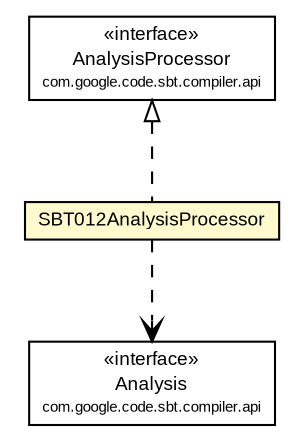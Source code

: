 #!/usr/local/bin/dot
#
# Class diagram 
# Generated by UMLGraph version R5_6-24-gf6e263 (http://www.umlgraph.org/)
#

digraph G {
	edge [fontname="arial",fontsize=10,labelfontname="arial",labelfontsize=10];
	node [fontname="arial",fontsize=10,shape=plaintext];
	nodesep=0.25;
	ranksep=0.5;
	// com.google.code.sbt.compiler.sbt012.SBT012AnalysisProcessor
	c31 [label=<<table title="com.google.code.sbt.compiler.sbt012.SBT012AnalysisProcessor" border="0" cellborder="1" cellspacing="0" cellpadding="2" port="p" bgcolor="lemonChiffon" href="./SBT012AnalysisProcessor.html">
		<tr><td><table border="0" cellspacing="0" cellpadding="1">
<tr><td align="center" balign="center"> SBT012AnalysisProcessor </td></tr>
		</table></td></tr>
		</table>>, URL="./SBT012AnalysisProcessor.html", fontname="arial", fontcolor="black", fontsize=9.0];
	//com.google.code.sbt.compiler.sbt012.SBT012AnalysisProcessor implements com.google.code.sbt.compiler.api.AnalysisProcessor
	c33:p -> c31:p [dir=back,arrowtail=empty,style=dashed];
	// com.google.code.sbt.compiler.sbt012.SBT012AnalysisProcessor DEPEND com.google.code.sbt.compiler.api.Analysis
	c31:p -> c34:p [taillabel="", label="", headlabel="", fontname="arial", fontcolor="black", fontsize=10.0, color="black", arrowhead=open, style=dashed];
	// com.google.code.sbt.compiler.api.AnalysisProcessor
	c33 [label=<<table title="com.google.code.sbt.compiler.api.AnalysisProcessor" border="0" cellborder="1" cellspacing="0" cellpadding="2" port="p">
		<tr><td><table border="0" cellspacing="0" cellpadding="1">
<tr><td align="center" balign="center"> &#171;interface&#187; </td></tr>
<tr><td align="center" balign="center"> AnalysisProcessor </td></tr>
<tr><td align="center" balign="center"><font point-size="7.0"> com.google.code.sbt.compiler.api </font></td></tr>
		</table></td></tr>
		</table>>, URL="null", fontname="arial", fontcolor="black", fontsize=9.0];
	// com.google.code.sbt.compiler.api.Analysis
	c34 [label=<<table title="com.google.code.sbt.compiler.api.Analysis" border="0" cellborder="1" cellspacing="0" cellpadding="2" port="p">
		<tr><td><table border="0" cellspacing="0" cellpadding="1">
<tr><td align="center" balign="center"> &#171;interface&#187; </td></tr>
<tr><td align="center" balign="center"> Analysis </td></tr>
<tr><td align="center" balign="center"><font point-size="7.0"> com.google.code.sbt.compiler.api </font></td></tr>
		</table></td></tr>
		</table>>, URL="null", fontname="arial", fontcolor="black", fontsize=9.0];
}

